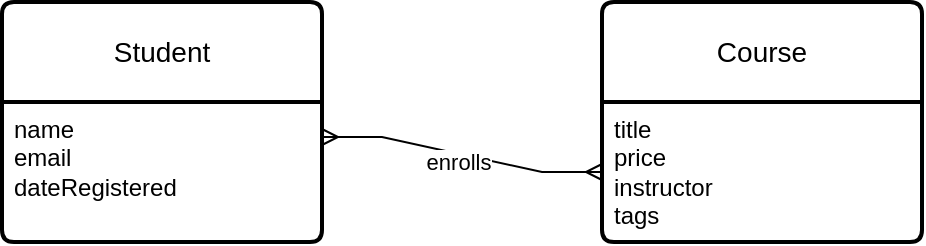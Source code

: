 <mxfile version="24.2.2" type="github">
  <diagram name="Page-1" id="f93Mkh_XEM6Xw96Pb42D">
    <mxGraphModel dx="1290" dy="549" grid="1" gridSize="10" guides="1" tooltips="1" connect="1" arrows="1" fold="1" page="1" pageScale="1" pageWidth="850" pageHeight="1100" math="0" shadow="0">
      <root>
        <mxCell id="0" />
        <mxCell id="1" parent="0" />
        <mxCell id="UNpcIuQ2mA2GgSnoEy9R-1" value="Student" style="swimlane;childLayout=stackLayout;horizontal=1;startSize=50;horizontalStack=0;rounded=1;fontSize=14;fontStyle=0;strokeWidth=2;resizeParent=0;resizeLast=1;shadow=0;dashed=0;align=center;arcSize=4;whiteSpace=wrap;html=1;" vertex="1" parent="1">
          <mxGeometry x="80" y="150" width="160" height="120" as="geometry" />
        </mxCell>
        <mxCell id="UNpcIuQ2mA2GgSnoEy9R-2" value="name&lt;div&gt;email&lt;/div&gt;&lt;div&gt;dateRegistered&lt;/div&gt;" style="align=left;strokeColor=none;fillColor=none;spacingLeft=4;fontSize=12;verticalAlign=top;resizable=0;rotatable=0;part=1;html=1;" vertex="1" parent="UNpcIuQ2mA2GgSnoEy9R-1">
          <mxGeometry y="50" width="160" height="70" as="geometry" />
        </mxCell>
        <mxCell id="UNpcIuQ2mA2GgSnoEy9R-3" value="Course" style="swimlane;childLayout=stackLayout;horizontal=1;startSize=50;horizontalStack=0;rounded=1;fontSize=14;fontStyle=0;strokeWidth=2;resizeParent=0;resizeLast=1;shadow=0;dashed=0;align=center;arcSize=4;whiteSpace=wrap;html=1;" vertex="1" parent="1">
          <mxGeometry x="380" y="150" width="160" height="120" as="geometry" />
        </mxCell>
        <mxCell id="UNpcIuQ2mA2GgSnoEy9R-4" value="title&lt;div&gt;price&lt;/div&gt;&lt;div&gt;instructor&lt;/div&gt;&lt;div&gt;tags&lt;/div&gt;" style="align=left;strokeColor=none;fillColor=none;spacingLeft=4;fontSize=12;verticalAlign=top;resizable=0;rotatable=0;part=1;html=1;" vertex="1" parent="UNpcIuQ2mA2GgSnoEy9R-3">
          <mxGeometry y="50" width="160" height="70" as="geometry" />
        </mxCell>
        <mxCell id="UNpcIuQ2mA2GgSnoEy9R-6" value="" style="edgeStyle=entityRelationEdgeStyle;fontSize=12;html=1;endArrow=ERmany;startArrow=ERmany;rounded=0;exitX=1;exitY=0.25;exitDx=0;exitDy=0;entryX=0;entryY=0.5;entryDx=0;entryDy=0;" edge="1" parent="1" source="UNpcIuQ2mA2GgSnoEy9R-2" target="UNpcIuQ2mA2GgSnoEy9R-4">
          <mxGeometry width="100" height="100" relative="1" as="geometry">
            <mxPoint x="250" y="340" as="sourcePoint" />
            <mxPoint x="350" y="240" as="targetPoint" />
          </mxGeometry>
        </mxCell>
        <mxCell id="UNpcIuQ2mA2GgSnoEy9R-7" value="enrolls" style="edgeLabel;html=1;align=center;verticalAlign=middle;resizable=0;points=[];" vertex="1" connectable="0" parent="UNpcIuQ2mA2GgSnoEy9R-6">
          <mxGeometry x="-0.011" y="-6" relative="1" as="geometry">
            <mxPoint y="-2" as="offset" />
          </mxGeometry>
        </mxCell>
      </root>
    </mxGraphModel>
  </diagram>
</mxfile>
